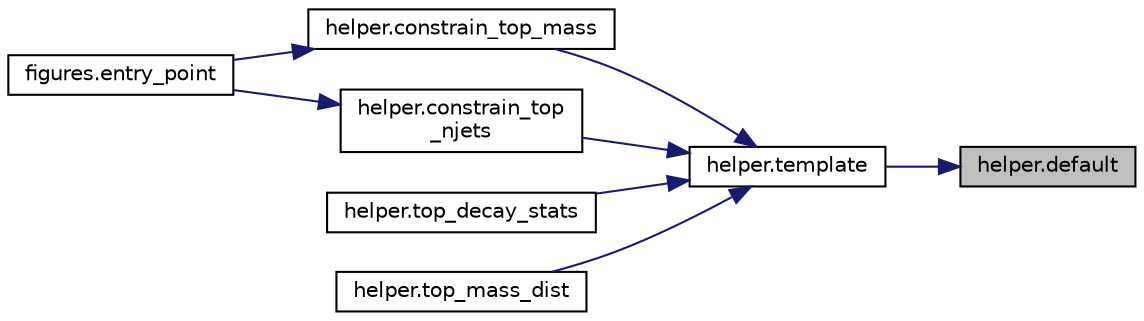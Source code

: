 digraph "helper.default"
{
 // INTERACTIVE_SVG=YES
 // LATEX_PDF_SIZE
  edge [fontname="Helvetica",fontsize="10",labelfontname="Helvetica",labelfontsize="10"];
  node [fontname="Helvetica",fontsize="10",shape=record];
  rankdir="RL";
  Node1 [label="helper.default",height=0.2,width=0.4,color="black", fillcolor="grey75", style="filled", fontcolor="black",tooltip=" "];
  Node1 -> Node2 [dir="back",color="midnightblue",fontsize="10",style="solid",fontname="Helvetica"];
  Node2 [label="helper.template",height=0.2,width=0.4,color="black", fillcolor="white", style="filled",URL="$namespacehelper.html#aebcb7fed73d109f9654edaad65e7a72d",tooltip=" "];
  Node2 -> Node3 [dir="back",color="midnightblue",fontsize="10",style="solid",fontname="Helvetica"];
  Node3 [label="helper.constrain_top_mass",height=0.2,width=0.4,color="black", fillcolor="white", style="filled",URL="$namespacehelper.html#ac97f044c8d7cf2b58b2b44df1a74b652",tooltip=" "];
  Node3 -> Node4 [dir="back",color="midnightblue",fontsize="10",style="solid",fontname="Helvetica"];
  Node4 [label="figures.entry_point",height=0.2,width=0.4,color="black", fillcolor="white", style="filled",URL="$namespacefigures.html#a0f675134a908de3a789c674dd3cc17d4",tooltip=" "];
  Node2 -> Node5 [dir="back",color="midnightblue",fontsize="10",style="solid",fontname="Helvetica"];
  Node5 [label="helper.constrain_top\l_njets",height=0.2,width=0.4,color="black", fillcolor="white", style="filled",URL="$namespacehelper.html#aacadb5cce954c297cac29d885c72eec5",tooltip=" "];
  Node5 -> Node4 [dir="back",color="midnightblue",fontsize="10",style="solid",fontname="Helvetica"];
  Node2 -> Node6 [dir="back",color="midnightblue",fontsize="10",style="solid",fontname="Helvetica"];
  Node6 [label="helper.top_decay_stats",height=0.2,width=0.4,color="black", fillcolor="white", style="filled",URL="$namespacehelper.html#aabdcd5e7f79a674035b73078e596f57f",tooltip=" "];
  Node2 -> Node7 [dir="back",color="midnightblue",fontsize="10",style="solid",fontname="Helvetica"];
  Node7 [label="helper.top_mass_dist",height=0.2,width=0.4,color="black", fillcolor="white", style="filled",URL="$namespacehelper.html#a19c34bd59d12817757b08ce49ea7c142",tooltip=" "];
}
